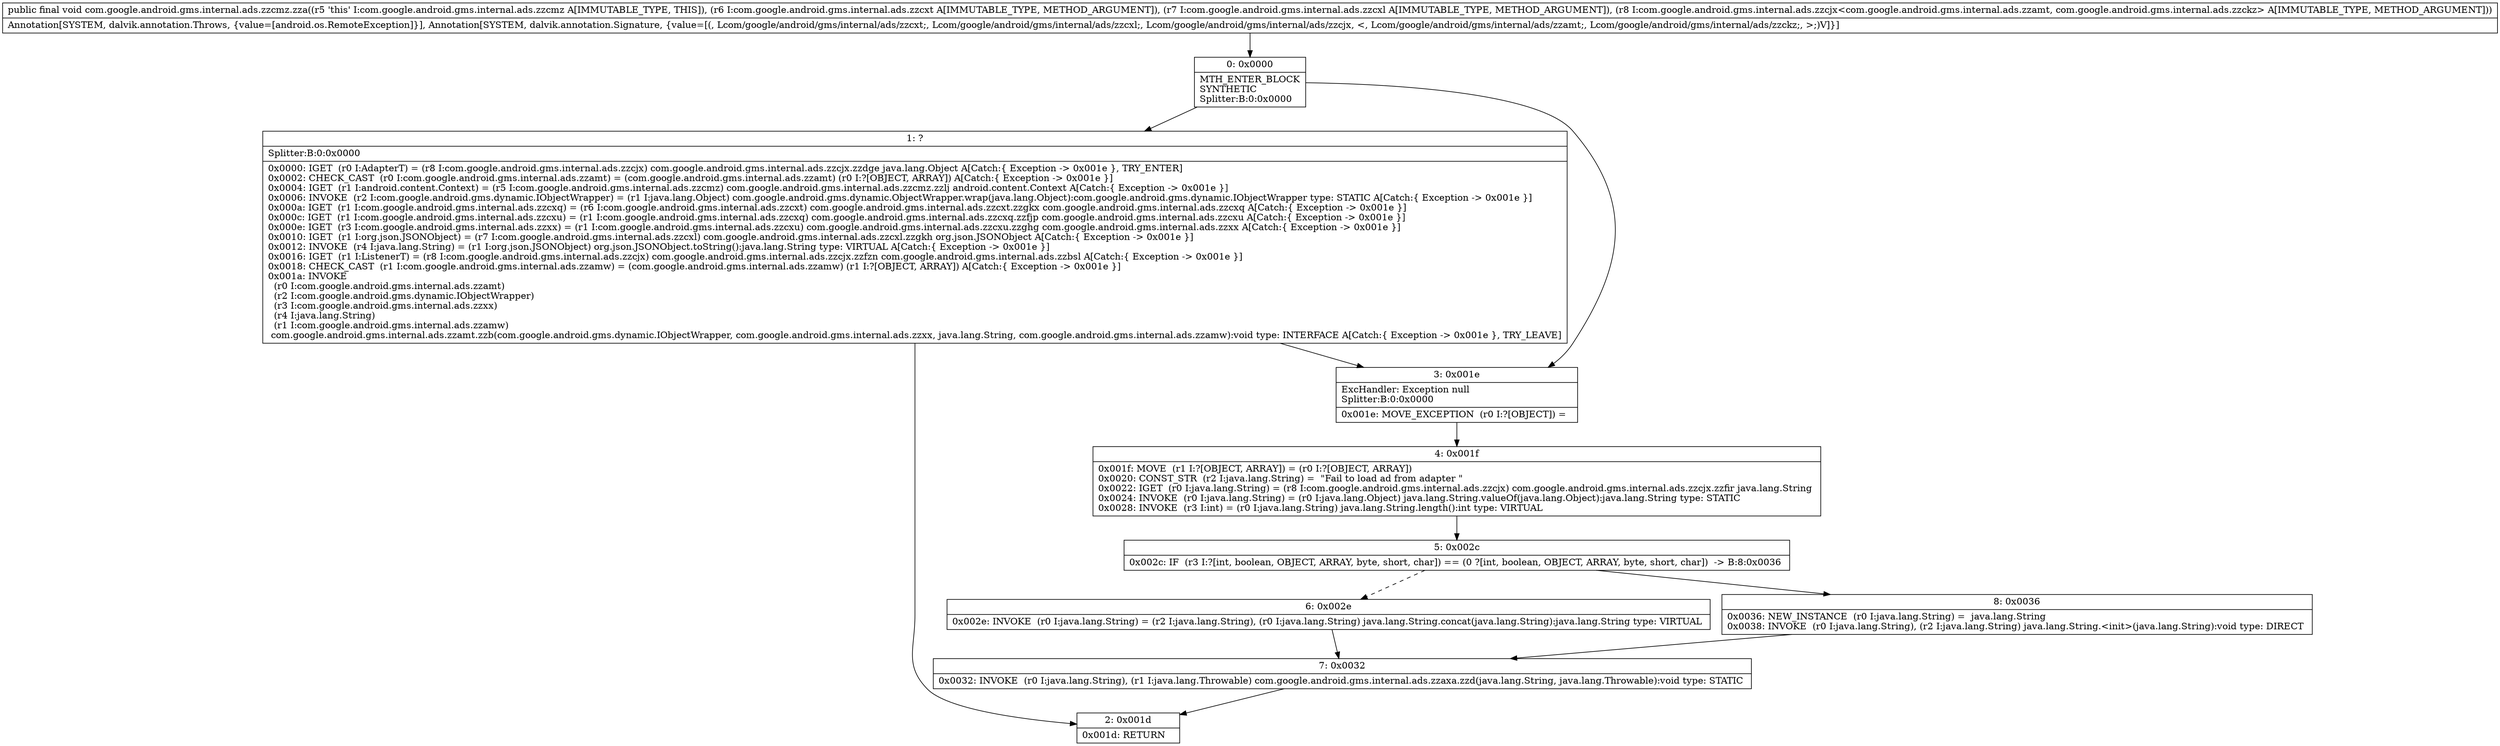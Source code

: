 digraph "CFG forcom.google.android.gms.internal.ads.zzcmz.zza(Lcom\/google\/android\/gms\/internal\/ads\/zzcxt;Lcom\/google\/android\/gms\/internal\/ads\/zzcxl;Lcom\/google\/android\/gms\/internal\/ads\/zzcjx;)V" {
Node_0 [shape=record,label="{0\:\ 0x0000|MTH_ENTER_BLOCK\lSYNTHETIC\lSplitter:B:0:0x0000\l}"];
Node_1 [shape=record,label="{1\:\ ?|Splitter:B:0:0x0000\l|0x0000: IGET  (r0 I:AdapterT) = (r8 I:com.google.android.gms.internal.ads.zzcjx) com.google.android.gms.internal.ads.zzcjx.zzdge java.lang.Object A[Catch:\{ Exception \-\> 0x001e \}, TRY_ENTER]\l0x0002: CHECK_CAST  (r0 I:com.google.android.gms.internal.ads.zzamt) = (com.google.android.gms.internal.ads.zzamt) (r0 I:?[OBJECT, ARRAY]) A[Catch:\{ Exception \-\> 0x001e \}]\l0x0004: IGET  (r1 I:android.content.Context) = (r5 I:com.google.android.gms.internal.ads.zzcmz) com.google.android.gms.internal.ads.zzcmz.zzlj android.content.Context A[Catch:\{ Exception \-\> 0x001e \}]\l0x0006: INVOKE  (r2 I:com.google.android.gms.dynamic.IObjectWrapper) = (r1 I:java.lang.Object) com.google.android.gms.dynamic.ObjectWrapper.wrap(java.lang.Object):com.google.android.gms.dynamic.IObjectWrapper type: STATIC A[Catch:\{ Exception \-\> 0x001e \}]\l0x000a: IGET  (r1 I:com.google.android.gms.internal.ads.zzcxq) = (r6 I:com.google.android.gms.internal.ads.zzcxt) com.google.android.gms.internal.ads.zzcxt.zzgkx com.google.android.gms.internal.ads.zzcxq A[Catch:\{ Exception \-\> 0x001e \}]\l0x000c: IGET  (r1 I:com.google.android.gms.internal.ads.zzcxu) = (r1 I:com.google.android.gms.internal.ads.zzcxq) com.google.android.gms.internal.ads.zzcxq.zzfjp com.google.android.gms.internal.ads.zzcxu A[Catch:\{ Exception \-\> 0x001e \}]\l0x000e: IGET  (r3 I:com.google.android.gms.internal.ads.zzxx) = (r1 I:com.google.android.gms.internal.ads.zzcxu) com.google.android.gms.internal.ads.zzcxu.zzghg com.google.android.gms.internal.ads.zzxx A[Catch:\{ Exception \-\> 0x001e \}]\l0x0010: IGET  (r1 I:org.json.JSONObject) = (r7 I:com.google.android.gms.internal.ads.zzcxl) com.google.android.gms.internal.ads.zzcxl.zzgkh org.json.JSONObject A[Catch:\{ Exception \-\> 0x001e \}]\l0x0012: INVOKE  (r4 I:java.lang.String) = (r1 I:org.json.JSONObject) org.json.JSONObject.toString():java.lang.String type: VIRTUAL A[Catch:\{ Exception \-\> 0x001e \}]\l0x0016: IGET  (r1 I:ListenerT) = (r8 I:com.google.android.gms.internal.ads.zzcjx) com.google.android.gms.internal.ads.zzcjx.zzfzn com.google.android.gms.internal.ads.zzbsl A[Catch:\{ Exception \-\> 0x001e \}]\l0x0018: CHECK_CAST  (r1 I:com.google.android.gms.internal.ads.zzamw) = (com.google.android.gms.internal.ads.zzamw) (r1 I:?[OBJECT, ARRAY]) A[Catch:\{ Exception \-\> 0x001e \}]\l0x001a: INVOKE  \l  (r0 I:com.google.android.gms.internal.ads.zzamt)\l  (r2 I:com.google.android.gms.dynamic.IObjectWrapper)\l  (r3 I:com.google.android.gms.internal.ads.zzxx)\l  (r4 I:java.lang.String)\l  (r1 I:com.google.android.gms.internal.ads.zzamw)\l com.google.android.gms.internal.ads.zzamt.zzb(com.google.android.gms.dynamic.IObjectWrapper, com.google.android.gms.internal.ads.zzxx, java.lang.String, com.google.android.gms.internal.ads.zzamw):void type: INTERFACE A[Catch:\{ Exception \-\> 0x001e \}, TRY_LEAVE]\l}"];
Node_2 [shape=record,label="{2\:\ 0x001d|0x001d: RETURN   \l}"];
Node_3 [shape=record,label="{3\:\ 0x001e|ExcHandler: Exception null\lSplitter:B:0:0x0000\l|0x001e: MOVE_EXCEPTION  (r0 I:?[OBJECT]) =  \l}"];
Node_4 [shape=record,label="{4\:\ 0x001f|0x001f: MOVE  (r1 I:?[OBJECT, ARRAY]) = (r0 I:?[OBJECT, ARRAY]) \l0x0020: CONST_STR  (r2 I:java.lang.String) =  \"Fail to load ad from adapter \" \l0x0022: IGET  (r0 I:java.lang.String) = (r8 I:com.google.android.gms.internal.ads.zzcjx) com.google.android.gms.internal.ads.zzcjx.zzfir java.lang.String \l0x0024: INVOKE  (r0 I:java.lang.String) = (r0 I:java.lang.Object) java.lang.String.valueOf(java.lang.Object):java.lang.String type: STATIC \l0x0028: INVOKE  (r3 I:int) = (r0 I:java.lang.String) java.lang.String.length():int type: VIRTUAL \l}"];
Node_5 [shape=record,label="{5\:\ 0x002c|0x002c: IF  (r3 I:?[int, boolean, OBJECT, ARRAY, byte, short, char]) == (0 ?[int, boolean, OBJECT, ARRAY, byte, short, char])  \-\> B:8:0x0036 \l}"];
Node_6 [shape=record,label="{6\:\ 0x002e|0x002e: INVOKE  (r0 I:java.lang.String) = (r2 I:java.lang.String), (r0 I:java.lang.String) java.lang.String.concat(java.lang.String):java.lang.String type: VIRTUAL \l}"];
Node_7 [shape=record,label="{7\:\ 0x0032|0x0032: INVOKE  (r0 I:java.lang.String), (r1 I:java.lang.Throwable) com.google.android.gms.internal.ads.zzaxa.zzd(java.lang.String, java.lang.Throwable):void type: STATIC \l}"];
Node_8 [shape=record,label="{8\:\ 0x0036|0x0036: NEW_INSTANCE  (r0 I:java.lang.String) =  java.lang.String \l0x0038: INVOKE  (r0 I:java.lang.String), (r2 I:java.lang.String) java.lang.String.\<init\>(java.lang.String):void type: DIRECT \l}"];
MethodNode[shape=record,label="{public final void com.google.android.gms.internal.ads.zzcmz.zza((r5 'this' I:com.google.android.gms.internal.ads.zzcmz A[IMMUTABLE_TYPE, THIS]), (r6 I:com.google.android.gms.internal.ads.zzcxt A[IMMUTABLE_TYPE, METHOD_ARGUMENT]), (r7 I:com.google.android.gms.internal.ads.zzcxl A[IMMUTABLE_TYPE, METHOD_ARGUMENT]), (r8 I:com.google.android.gms.internal.ads.zzcjx\<com.google.android.gms.internal.ads.zzamt, com.google.android.gms.internal.ads.zzckz\> A[IMMUTABLE_TYPE, METHOD_ARGUMENT]))  | Annotation[SYSTEM, dalvik.annotation.Throws, \{value=[android.os.RemoteException]\}], Annotation[SYSTEM, dalvik.annotation.Signature, \{value=[(, Lcom\/google\/android\/gms\/internal\/ads\/zzcxt;, Lcom\/google\/android\/gms\/internal\/ads\/zzcxl;, Lcom\/google\/android\/gms\/internal\/ads\/zzcjx, \<, Lcom\/google\/android\/gms\/internal\/ads\/zzamt;, Lcom\/google\/android\/gms\/internal\/ads\/zzckz;, \>;)V]\}]\l}"];
MethodNode -> Node_0;
Node_0 -> Node_1;
Node_0 -> Node_3;
Node_1 -> Node_2;
Node_1 -> Node_3;
Node_3 -> Node_4;
Node_4 -> Node_5;
Node_5 -> Node_6[style=dashed];
Node_5 -> Node_8;
Node_6 -> Node_7;
Node_7 -> Node_2;
Node_8 -> Node_7;
}

